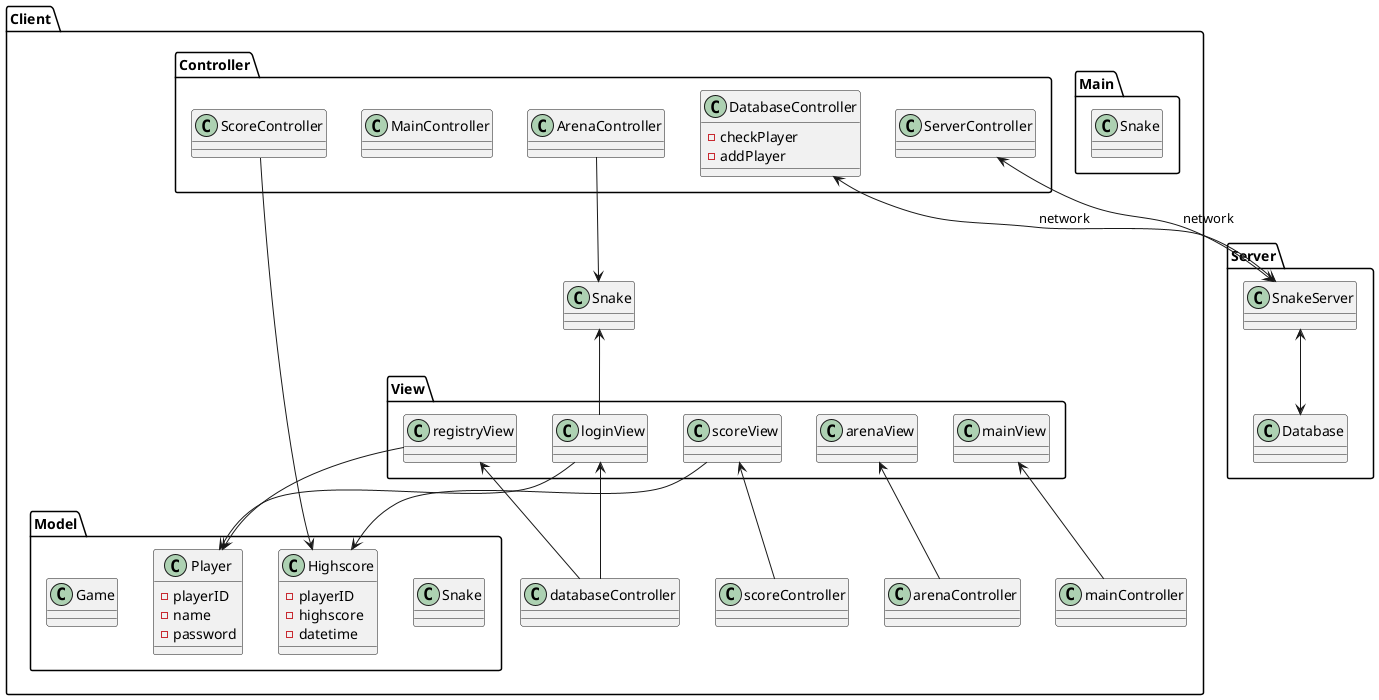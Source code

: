 @startuml
'https://plantuml.com/class-diagram

package Client {
    package Main {
        class Snake {}
    }
    package Model {
        class Snake {}
        class Player{
        -playerID
        -name
        -password
        }
        class Highscore{
        -playerID
        -highscore
        -datetime
        }
        class Game{}
    }

    package View {
        class scoreView{}
        class registryView{}
        class loginView{}
        class arenaView{}
        class mainView{}
    }

    package Controller {
        class ScoreController {}
        class DatabaseController {
        -checkPlayer
        -addPlayer
        }
        class ArenaController {}
        class MainController {}
        class ServerController{}
    }
    'connections
    registryView --> Player
    loginView --> Player
    Highscore <-- scoreView
    Snake <-- loginView
    scoreView <-- scoreController
    registryView <-- databaseController
    loginView <-- databaseController
    arenaView <-- arenaController
    mainView <-- mainController
    ArenaController --> Snake
    ScoreController --> Highscore
    }

package Server {
    class SnakeServer
    class Database {}
    'connections
    SnakeServer <--> Database
}

'connections
ServerController <--> SnakeServer :network
DatabaseController <--> SnakeServer :network
@enduml